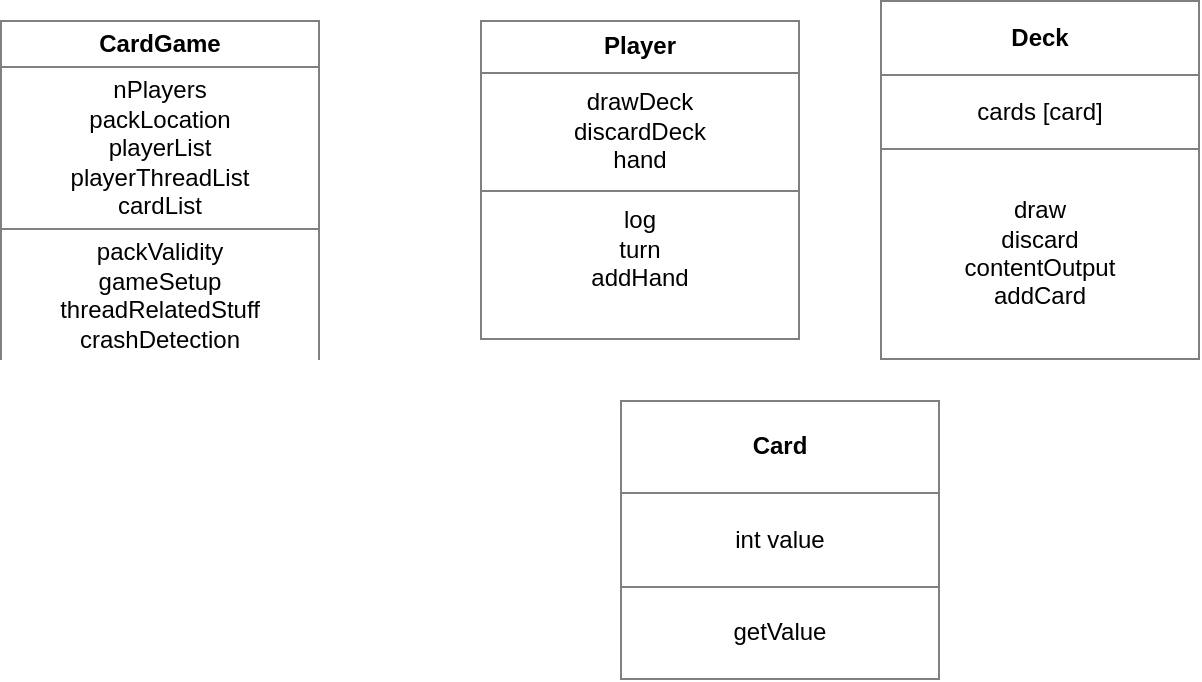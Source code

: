<mxfile version="14.1.8" type="device"><diagram id="PjONV4Kn1PFgUL4d-T_Q" name="Page-1"><mxGraphModel dx="1080" dy="664" grid="1" gridSize="10" guides="1" tooltips="1" connect="1" arrows="1" fold="1" page="1" pageScale="1" pageWidth="1654" pageHeight="1169" math="0" shadow="0"><root><mxCell id="0"/><mxCell id="1" parent="0"/><mxCell id="kczhs8LgTxTkhRiyt3cm-50" value="&lt;table border=&quot;1&quot; width=&quot;100%&quot; cellpadding=&quot;4&quot; style=&quot;width: 100% ; height: 100% ; border-collapse: collapse&quot;&gt;&lt;tbody&gt;&lt;tr&gt;&lt;th align=&quot;center&quot;&gt;&lt;b&gt;CardGame&lt;/b&gt;&lt;/th&gt;&lt;/tr&gt;&lt;tr&gt;&lt;td align=&quot;center&quot;&gt;nPlayers&lt;br&gt;packLocation&lt;br&gt;playerList&lt;br&gt;playerThreadList&lt;br&gt;cardList&lt;/td&gt;&lt;/tr&gt;&lt;tr&gt;&lt;td align=&quot;center&quot;&gt;packValidity&lt;br&gt;gameSetup&lt;br&gt;threadRelatedStuff&lt;br&gt;crashDetection&lt;/td&gt;&lt;/tr&gt;&lt;/tbody&gt;&lt;/table&gt;" style="text;html=1;strokeColor=none;fillColor=none;overflow=fill;" vertex="1" parent="1"><mxGeometry x="120" y="150" width="160" height="170" as="geometry"/></mxCell><mxCell id="kczhs8LgTxTkhRiyt3cm-51" value="&lt;table border=&quot;1&quot; width=&quot;100%&quot; cellpadding=&quot;4&quot; style=&quot;width: 100% ; height: 100% ; border-collapse: collapse&quot;&gt;&lt;tbody&gt;&lt;tr&gt;&lt;th align=&quot;center&quot;&gt;Player&lt;/th&gt;&lt;/tr&gt;&lt;tr&gt;&lt;td align=&quot;center&quot;&gt;drawDeck&lt;br&gt;discardDeck&lt;br&gt;hand&lt;/td&gt;&lt;/tr&gt;&lt;tr&gt;&lt;td align=&quot;center&quot;&gt;log&lt;br&gt;turn&lt;br&gt;addHand&lt;br&gt;&lt;br&gt;&lt;/td&gt;&lt;/tr&gt;&lt;/tbody&gt;&lt;/table&gt;" style="text;html=1;strokeColor=none;fillColor=none;overflow=fill;" vertex="1" parent="1"><mxGeometry x="360" y="150" width="160" height="160" as="geometry"/></mxCell><mxCell id="kczhs8LgTxTkhRiyt3cm-52" value="&lt;table border=&quot;1&quot; width=&quot;100%&quot; cellpadding=&quot;4&quot; style=&quot;width: 100% ; height: 100% ; border-collapse: collapse&quot;&gt;&lt;tbody&gt;&lt;tr&gt;&lt;th align=&quot;center&quot;&gt;Deck&lt;/th&gt;&lt;/tr&gt;&lt;tr&gt;&lt;td align=&quot;center&quot;&gt;cards [card]&lt;br&gt;&lt;/td&gt;&lt;/tr&gt;&lt;tr&gt;&lt;td align=&quot;center&quot;&gt;draw&lt;br&gt;discard&lt;br&gt;contentOutput&lt;br&gt;addCard&lt;/td&gt;&lt;/tr&gt;&lt;/tbody&gt;&lt;/table&gt;" style="text;html=1;strokeColor=none;fillColor=none;overflow=fill;" vertex="1" parent="1"><mxGeometry x="560" y="140" width="160" height="180" as="geometry"/></mxCell><mxCell id="kczhs8LgTxTkhRiyt3cm-54" value="&lt;table border=&quot;1&quot; width=&quot;100%&quot; cellpadding=&quot;4&quot; style=&quot;width: 100% ; height: 100% ; border-collapse: collapse&quot;&gt;&lt;tbody&gt;&lt;tr&gt;&lt;th align=&quot;center&quot;&gt;Card&lt;/th&gt;&lt;/tr&gt;&lt;tr&gt;&lt;td align=&quot;center&quot;&gt;int value&lt;br&gt;&lt;/td&gt;&lt;/tr&gt;&lt;tr&gt;&lt;td align=&quot;center&quot;&gt;getValue&lt;/td&gt;&lt;/tr&gt;&lt;/tbody&gt;&lt;/table&gt;" style="text;html=1;strokeColor=none;fillColor=none;overflow=fill;" vertex="1" parent="1"><mxGeometry x="430" y="340" width="160" height="140" as="geometry"/></mxCell></root></mxGraphModel></diagram></mxfile>